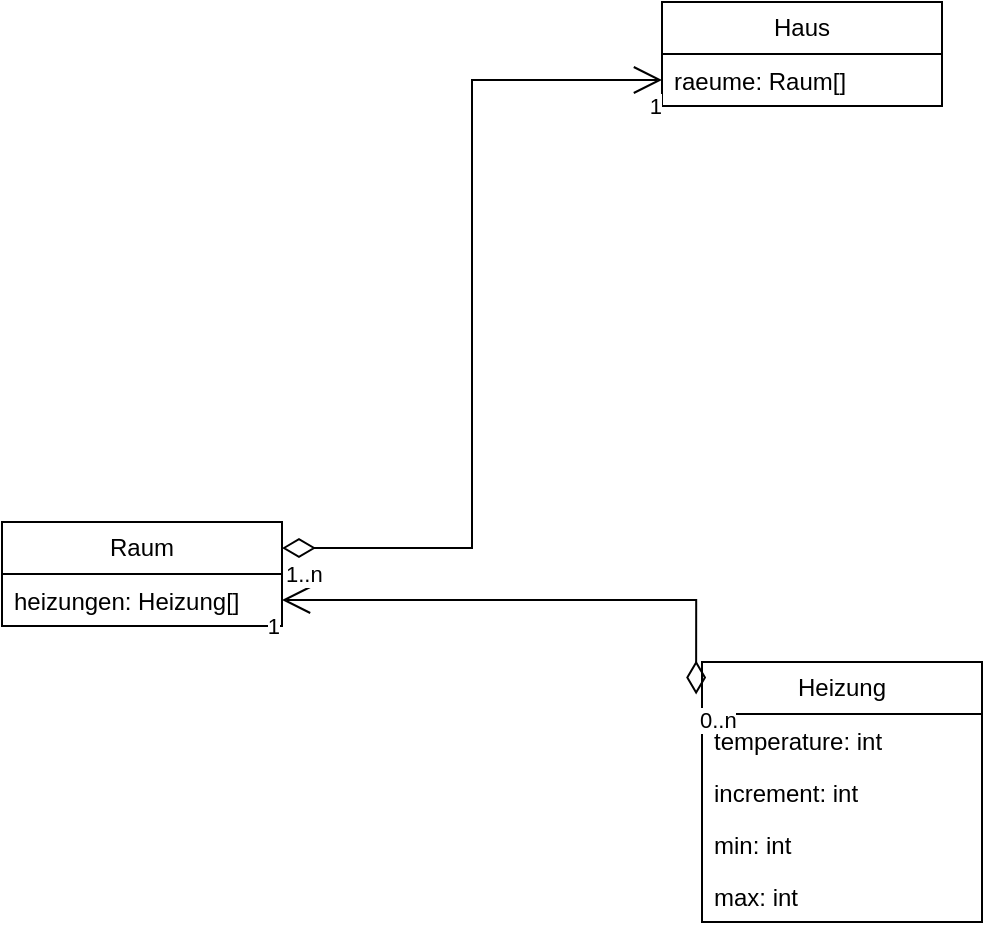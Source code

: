 <mxfile version="22.1.3" type="device">
  <diagram name="Page-1" id="gRGamqHKA9q95FPdNpMX">
    <mxGraphModel dx="1048" dy="578" grid="1" gridSize="10" guides="1" tooltips="1" connect="1" arrows="1" fold="1" page="1" pageScale="1" pageWidth="827" pageHeight="1169" math="0" shadow="0">
      <root>
        <mxCell id="0" />
        <mxCell id="1" parent="0" />
        <mxCell id="vn2z6eNlRCyW5FX-OZZU-1" value="Haus" style="swimlane;fontStyle=0;childLayout=stackLayout;horizontal=1;startSize=26;fillColor=none;horizontalStack=0;resizeParent=1;resizeParentMax=0;resizeLast=0;collapsible=1;marginBottom=0;whiteSpace=wrap;html=1;" vertex="1" parent="1">
          <mxGeometry x="490" y="100" width="140" height="52" as="geometry" />
        </mxCell>
        <mxCell id="vn2z6eNlRCyW5FX-OZZU-2" value="raeume: Raum[]" style="text;strokeColor=none;fillColor=none;align=left;verticalAlign=top;spacingLeft=4;spacingRight=4;overflow=hidden;rotatable=0;points=[[0,0.5],[1,0.5]];portConstraint=eastwest;whiteSpace=wrap;html=1;" vertex="1" parent="vn2z6eNlRCyW5FX-OZZU-1">
          <mxGeometry y="26" width="140" height="26" as="geometry" />
        </mxCell>
        <mxCell id="vn2z6eNlRCyW5FX-OZZU-5" value="Raum" style="swimlane;fontStyle=0;childLayout=stackLayout;horizontal=1;startSize=26;fillColor=none;horizontalStack=0;resizeParent=1;resizeParentMax=0;resizeLast=0;collapsible=1;marginBottom=0;whiteSpace=wrap;html=1;" vertex="1" parent="1">
          <mxGeometry x="160" y="360" width="140" height="52" as="geometry" />
        </mxCell>
        <mxCell id="vn2z6eNlRCyW5FX-OZZU-6" value="heizungen: Heizung[]" style="text;strokeColor=none;fillColor=none;align=left;verticalAlign=top;spacingLeft=4;spacingRight=4;overflow=hidden;rotatable=0;points=[[0,0.5],[1,0.5]];portConstraint=eastwest;whiteSpace=wrap;html=1;" vertex="1" parent="vn2z6eNlRCyW5FX-OZZU-5">
          <mxGeometry y="26" width="140" height="26" as="geometry" />
        </mxCell>
        <mxCell id="vn2z6eNlRCyW5FX-OZZU-12" value="&lt;div&gt;Heizung&lt;/div&gt;" style="swimlane;fontStyle=0;childLayout=stackLayout;horizontal=1;startSize=26;fillColor=none;horizontalStack=0;resizeParent=1;resizeParentMax=0;resizeLast=0;collapsible=1;marginBottom=0;whiteSpace=wrap;html=1;" vertex="1" parent="1">
          <mxGeometry x="510" y="430" width="140" height="130" as="geometry" />
        </mxCell>
        <mxCell id="vn2z6eNlRCyW5FX-OZZU-13" value="temperature: int" style="text;strokeColor=none;fillColor=none;align=left;verticalAlign=top;spacingLeft=4;spacingRight=4;overflow=hidden;rotatable=0;points=[[0,0.5],[1,0.5]];portConstraint=eastwest;whiteSpace=wrap;html=1;" vertex="1" parent="vn2z6eNlRCyW5FX-OZZU-12">
          <mxGeometry y="26" width="140" height="26" as="geometry" />
        </mxCell>
        <mxCell id="vn2z6eNlRCyW5FX-OZZU-14" value="increment: int" style="text;strokeColor=none;fillColor=none;align=left;verticalAlign=top;spacingLeft=4;spacingRight=4;overflow=hidden;rotatable=0;points=[[0,0.5],[1,0.5]];portConstraint=eastwest;whiteSpace=wrap;html=1;" vertex="1" parent="vn2z6eNlRCyW5FX-OZZU-12">
          <mxGeometry y="52" width="140" height="26" as="geometry" />
        </mxCell>
        <mxCell id="vn2z6eNlRCyW5FX-OZZU-15" value="min: int" style="text;strokeColor=none;fillColor=none;align=left;verticalAlign=top;spacingLeft=4;spacingRight=4;overflow=hidden;rotatable=0;points=[[0,0.5],[1,0.5]];portConstraint=eastwest;whiteSpace=wrap;html=1;" vertex="1" parent="vn2z6eNlRCyW5FX-OZZU-12">
          <mxGeometry y="78" width="140" height="26" as="geometry" />
        </mxCell>
        <mxCell id="vn2z6eNlRCyW5FX-OZZU-7" value="max: int" style="text;strokeColor=none;fillColor=none;align=left;verticalAlign=top;spacingLeft=4;spacingRight=4;overflow=hidden;rotatable=0;points=[[0,0.5],[1,0.5]];portConstraint=eastwest;whiteSpace=wrap;html=1;" vertex="1" parent="vn2z6eNlRCyW5FX-OZZU-12">
          <mxGeometry y="104" width="140" height="26" as="geometry" />
        </mxCell>
        <mxCell id="vn2z6eNlRCyW5FX-OZZU-16" value="" style="endArrow=open;html=1;endSize=12;startArrow=diamondThin;startSize=14;startFill=0;edgeStyle=orthogonalEdgeStyle;rounded=0;exitX=-0.021;exitY=0.125;exitDx=0;exitDy=0;exitPerimeter=0;entryX=1;entryY=0.5;entryDx=0;entryDy=0;" edge="1" parent="1" source="vn2z6eNlRCyW5FX-OZZU-12" target="vn2z6eNlRCyW5FX-OZZU-6">
          <mxGeometry relative="1" as="geometry">
            <mxPoint x="310" y="330" as="sourcePoint" />
            <mxPoint x="380" y="430" as="targetPoint" />
          </mxGeometry>
        </mxCell>
        <mxCell id="vn2z6eNlRCyW5FX-OZZU-17" value="0..n" style="edgeLabel;resizable=0;html=1;align=left;verticalAlign=top;" connectable="0" vertex="1" parent="vn2z6eNlRCyW5FX-OZZU-16">
          <mxGeometry x="-1" relative="1" as="geometry" />
        </mxCell>
        <mxCell id="vn2z6eNlRCyW5FX-OZZU-18" value="1" style="edgeLabel;resizable=0;html=1;align=right;verticalAlign=top;" connectable="0" vertex="1" parent="vn2z6eNlRCyW5FX-OZZU-16">
          <mxGeometry x="1" relative="1" as="geometry" />
        </mxCell>
        <mxCell id="vn2z6eNlRCyW5FX-OZZU-19" value="" style="endArrow=open;html=1;endSize=12;startArrow=diamondThin;startSize=14;startFill=0;edgeStyle=orthogonalEdgeStyle;rounded=0;exitX=1;exitY=0.25;exitDx=0;exitDy=0;entryX=0;entryY=0.5;entryDx=0;entryDy=0;" edge="1" parent="1" source="vn2z6eNlRCyW5FX-OZZU-5" target="vn2z6eNlRCyW5FX-OZZU-2">
          <mxGeometry relative="1" as="geometry">
            <mxPoint x="310" y="330" as="sourcePoint" />
            <mxPoint x="470" y="330" as="targetPoint" />
          </mxGeometry>
        </mxCell>
        <mxCell id="vn2z6eNlRCyW5FX-OZZU-20" value="1..n" style="edgeLabel;resizable=0;html=1;align=left;verticalAlign=top;" connectable="0" vertex="1" parent="vn2z6eNlRCyW5FX-OZZU-19">
          <mxGeometry x="-1" relative="1" as="geometry" />
        </mxCell>
        <mxCell id="vn2z6eNlRCyW5FX-OZZU-21" value="1" style="edgeLabel;resizable=0;html=1;align=right;verticalAlign=top;" connectable="0" vertex="1" parent="vn2z6eNlRCyW5FX-OZZU-19">
          <mxGeometry x="1" relative="1" as="geometry" />
        </mxCell>
      </root>
    </mxGraphModel>
  </diagram>
</mxfile>

